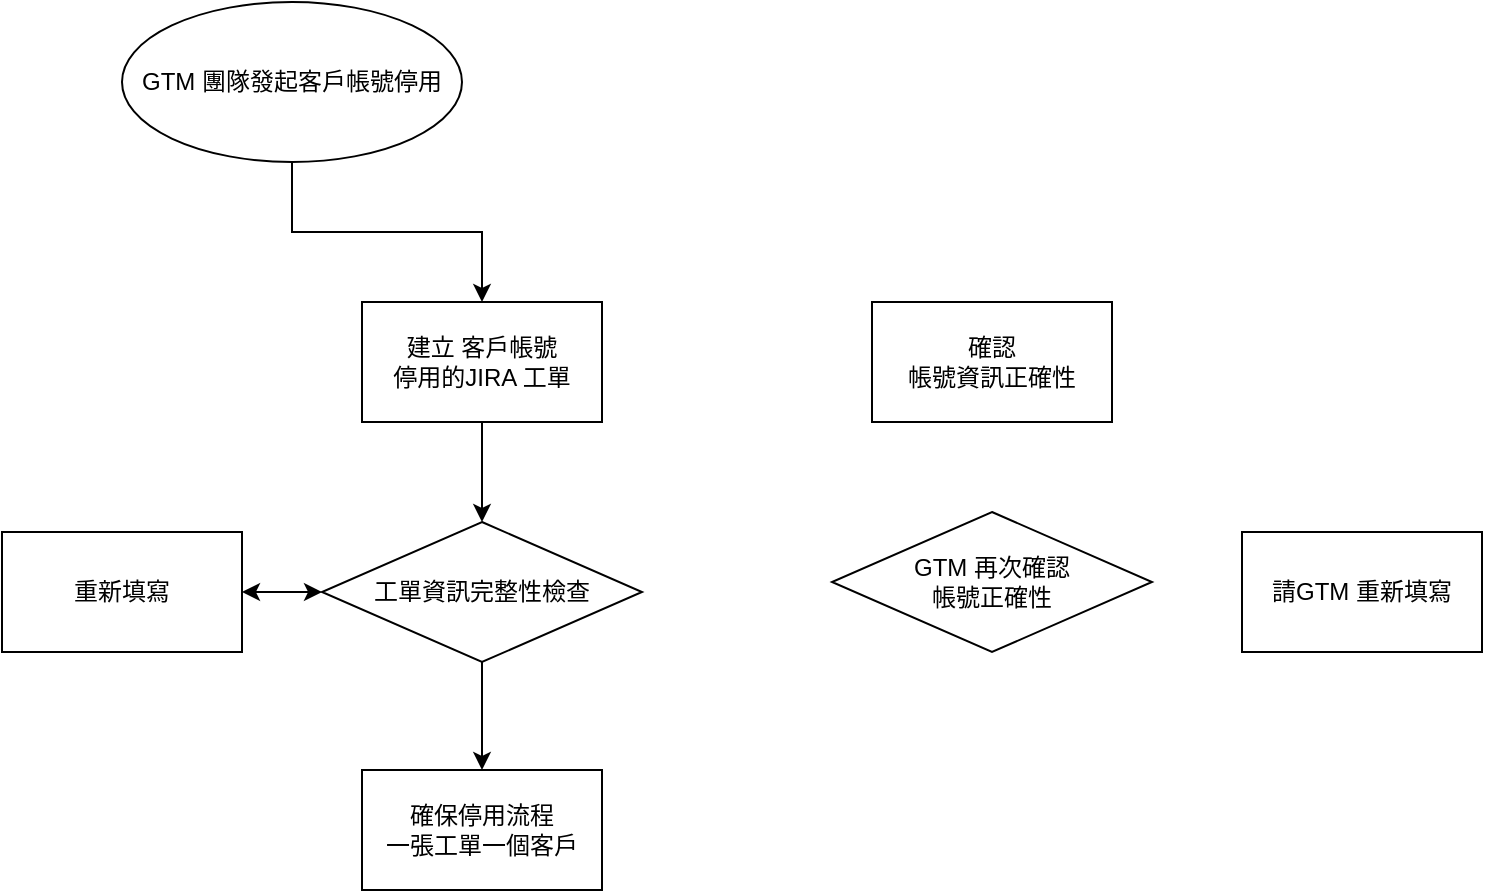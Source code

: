 <mxfile version="28.2.5">
  <diagram name="第 1 页" id="7KOVuoNR6yLcS_YiWcBr">
    <mxGraphModel dx="1426" dy="802" grid="1" gridSize="10" guides="1" tooltips="1" connect="1" arrows="1" fold="1" page="1" pageScale="1" pageWidth="1169" pageHeight="827" math="0" shadow="0">
      <root>
        <mxCell id="0" />
        <mxCell id="1" parent="0" />
        <mxCell id="sAVfpXOolL90ge-oOt5B-12" style="edgeStyle=orthogonalEdgeStyle;rounded=0;orthogonalLoop=1;jettySize=auto;html=1;entryX=0.5;entryY=0;entryDx=0;entryDy=0;" edge="1" parent="1" source="sAVfpXOolL90ge-oOt5B-1" target="sAVfpXOolL90ge-oOt5B-2">
          <mxGeometry relative="1" as="geometry" />
        </mxCell>
        <mxCell id="sAVfpXOolL90ge-oOt5B-1" value="GTM 團隊發起客戶帳號停用" style="ellipse;whiteSpace=wrap;html=1;" vertex="1" parent="1">
          <mxGeometry x="150" y="30" width="170" height="80" as="geometry" />
        </mxCell>
        <mxCell id="sAVfpXOolL90ge-oOt5B-13" value="" style="edgeStyle=orthogonalEdgeStyle;rounded=0;orthogonalLoop=1;jettySize=auto;html=1;" edge="1" parent="1" source="sAVfpXOolL90ge-oOt5B-2" target="sAVfpXOolL90ge-oOt5B-3">
          <mxGeometry relative="1" as="geometry" />
        </mxCell>
        <mxCell id="sAVfpXOolL90ge-oOt5B-2" value="&lt;div&gt;建立 客戶帳號&lt;/div&gt;&lt;div&gt;停用的JIRA 工單&lt;/div&gt;" style="rounded=0;whiteSpace=wrap;html=1;" vertex="1" parent="1">
          <mxGeometry x="270" y="180" width="120" height="60" as="geometry" />
        </mxCell>
        <mxCell id="sAVfpXOolL90ge-oOt5B-6" value="" style="edgeStyle=orthogonalEdgeStyle;rounded=0;orthogonalLoop=1;jettySize=auto;html=1;startArrow=classic;startFill=1;" edge="1" parent="1" source="sAVfpXOolL90ge-oOt5B-3" target="sAVfpXOolL90ge-oOt5B-4">
          <mxGeometry relative="1" as="geometry" />
        </mxCell>
        <mxCell id="sAVfpXOolL90ge-oOt5B-8" value="" style="edgeStyle=orthogonalEdgeStyle;rounded=0;orthogonalLoop=1;jettySize=auto;html=1;" edge="1" parent="1" source="sAVfpXOolL90ge-oOt5B-3" target="sAVfpXOolL90ge-oOt5B-5">
          <mxGeometry relative="1" as="geometry" />
        </mxCell>
        <mxCell id="sAVfpXOolL90ge-oOt5B-3" value="工單資訊完整性檢查" style="rhombus;whiteSpace=wrap;html=1;" vertex="1" parent="1">
          <mxGeometry x="250" y="290" width="160" height="70" as="geometry" />
        </mxCell>
        <mxCell id="sAVfpXOolL90ge-oOt5B-4" value="重新填寫" style="rounded=0;whiteSpace=wrap;html=1;" vertex="1" parent="1">
          <mxGeometry x="90" y="295" width="120" height="60" as="geometry" />
        </mxCell>
        <mxCell id="sAVfpXOolL90ge-oOt5B-5" value="&lt;div&gt;確保停用流程&lt;/div&gt;&lt;div&gt;一張工單一個客戶&lt;/div&gt;" style="rounded=0;whiteSpace=wrap;html=1;" vertex="1" parent="1">
          <mxGeometry x="270" y="414" width="120" height="60" as="geometry" />
        </mxCell>
        <mxCell id="sAVfpXOolL90ge-oOt5B-9" value="&lt;div&gt;確認&lt;/div&gt;&lt;div&gt;帳號資訊正確性&lt;/div&gt;" style="rounded=0;whiteSpace=wrap;html=1;" vertex="1" parent="1">
          <mxGeometry x="525" y="180" width="120" height="60" as="geometry" />
        </mxCell>
        <mxCell id="sAVfpXOolL90ge-oOt5B-10" value="&lt;div&gt;GTM 再次確認&lt;/div&gt;&lt;div&gt;帳號正確性&lt;/div&gt;" style="rhombus;whiteSpace=wrap;html=1;" vertex="1" parent="1">
          <mxGeometry x="505" y="285" width="160" height="70" as="geometry" />
        </mxCell>
        <mxCell id="sAVfpXOolL90ge-oOt5B-11" value="請GTM 重新填寫" style="rounded=0;whiteSpace=wrap;html=1;" vertex="1" parent="1">
          <mxGeometry x="710" y="295" width="120" height="60" as="geometry" />
        </mxCell>
      </root>
    </mxGraphModel>
  </diagram>
</mxfile>
